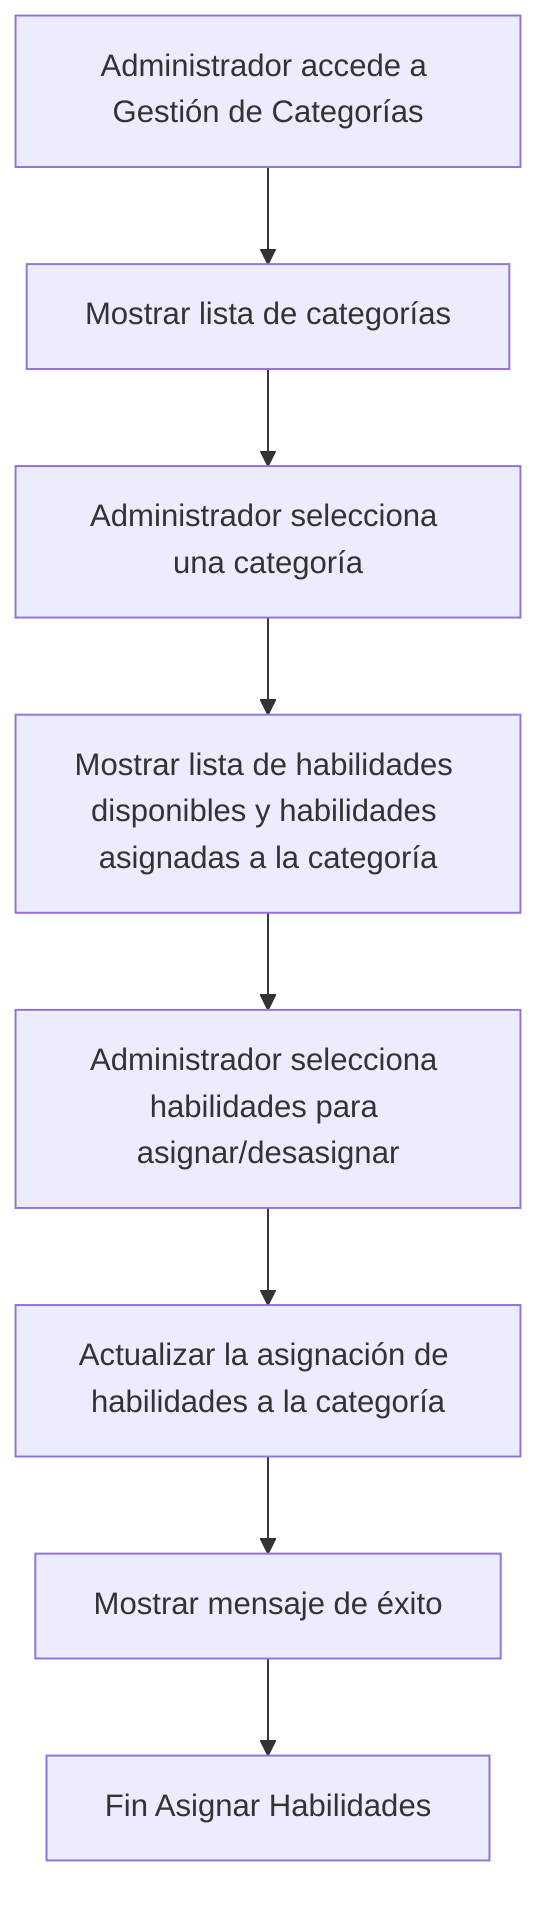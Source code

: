 graph TD
    A[Administrador accede a Gestión de Categorías] --> B[Mostrar lista de categorías];
    B --> C[Administrador selecciona una categoría];
    C --> D[Mostrar lista de habilidades disponibles y habilidades asignadas a la categoría];
    D --> E[Administrador selecciona habilidades para asignar/desasignar];
    E --> F[Actualizar la asignación de habilidades a la categoría];
    F --> G[Mostrar mensaje de éxito];
    G --> H[Fin Asignar Habilidades];